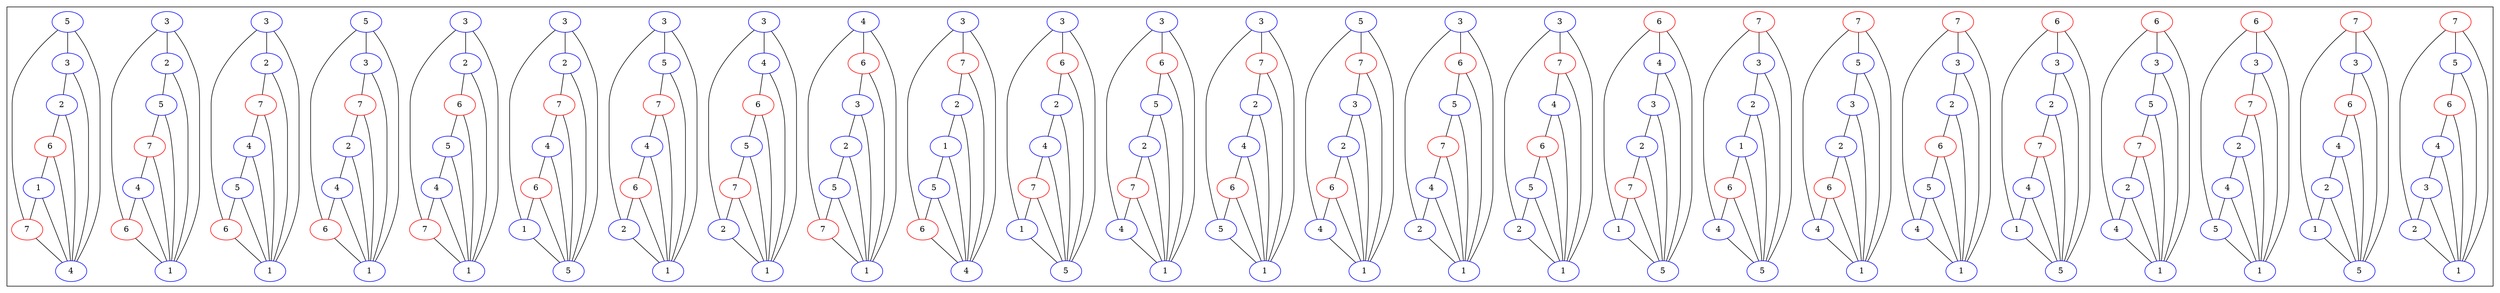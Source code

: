 digraph {
	subgraph "cluster_Graph(id=<GraphType.WHEEL: 4>, size=7)" {
		"0,0" [label=7 color=red]
		"0,1" [label=5 color=blue]
		"0,2" [label=6 color=red]
		"0,3" [label=4 color=blue]
		"0,4" [label=3 color=blue]
		"0,5" [label=2 color=blue]
		"0,6" [label=1 color=blue]
		"0,0" -> "0,1" [dir=none]
		"0,0" -> "0,5" [dir=none]
		"0,0" -> "0,6" [dir=none]
		"0,1" -> "0,2" [dir=none]
		"0,1" -> "0,6" [dir=none]
		"0,2" -> "0,3" [dir=none]
		"0,2" -> "0,6" [dir=none]
		"0,3" -> "0,4" [dir=none]
		"0,3" -> "0,6" [dir=none]
		"0,4" -> "0,5" [dir=none]
		"0,4" -> "0,6" [dir=none]
		"0,5" -> "0,6" [dir=none]
	}
	subgraph "cluster_Graph(id=<GraphType.WHEEL: 4>, size=7)" {
		"1,0" [label=7 color=red]
		"1,1" [label=3 color=blue]
		"1,2" [label=6 color=red]
		"1,3" [label=4 color=blue]
		"1,4" [label=2 color=blue]
		"1,5" [label=1 color=blue]
		"1,6" [label=5 color=blue]
		"1,0" -> "1,1" [dir=none]
		"1,0" -> "1,5" [dir=none]
		"1,0" -> "1,6" [dir=none]
		"1,1" -> "1,2" [dir=none]
		"1,1" -> "1,6" [dir=none]
		"1,2" -> "1,3" [dir=none]
		"1,2" -> "1,6" [dir=none]
		"1,3" -> "1,4" [dir=none]
		"1,3" -> "1,6" [dir=none]
		"1,4" -> "1,5" [dir=none]
		"1,4" -> "1,6" [dir=none]
		"1,5" -> "1,6" [dir=none]
	}
	subgraph "cluster_Graph(id=<GraphType.WHEEL: 4>, size=7)" {
		"2,0" [label=6 color=red]
		"2,1" [label=3 color=blue]
		"2,2" [label=7 color=red]
		"2,3" [label=2 color=blue]
		"2,4" [label=4 color=blue]
		"2,5" [label=5 color=blue]
		"2,6" [label=1 color=blue]
		"2,0" -> "2,1" [dir=none]
		"2,0" -> "2,5" [dir=none]
		"2,0" -> "2,6" [dir=none]
		"2,1" -> "2,2" [dir=none]
		"2,1" -> "2,6" [dir=none]
		"2,2" -> "2,3" [dir=none]
		"2,2" -> "2,6" [dir=none]
		"2,3" -> "2,4" [dir=none]
		"2,3" -> "2,6" [dir=none]
		"2,4" -> "2,5" [dir=none]
		"2,4" -> "2,6" [dir=none]
		"2,5" -> "2,6" [dir=none]
	}
	subgraph "cluster_Graph(id=<GraphType.WHEEL: 4>, size=7)" {
		"3,0" [label=6 color=red]
		"3,1" [label=3 color=blue]
		"3,2" [label=5 color=blue]
		"3,3" [label=7 color=red]
		"3,4" [label=2 color=blue]
		"3,5" [label=4 color=blue]
		"3,6" [label=1 color=blue]
		"3,0" -> "3,1" [dir=none]
		"3,0" -> "3,5" [dir=none]
		"3,0" -> "3,6" [dir=none]
		"3,1" -> "3,2" [dir=none]
		"3,1" -> "3,6" [dir=none]
		"3,2" -> "3,3" [dir=none]
		"3,2" -> "3,6" [dir=none]
		"3,3" -> "3,4" [dir=none]
		"3,3" -> "3,6" [dir=none]
		"3,4" -> "3,5" [dir=none]
		"3,4" -> "3,6" [dir=none]
		"3,5" -> "3,6" [dir=none]
	}
	subgraph "cluster_Graph(id=<GraphType.WHEEL: 4>, size=7)" {
		"4,0" [label=6 color=red]
		"4,1" [label=3 color=blue]
		"4,2" [label=2 color=blue]
		"4,3" [label=7 color=red]
		"4,4" [label=4 color=blue]
		"4,5" [label=1 color=blue]
		"4,6" [label=5 color=blue]
		"4,0" -> "4,1" [dir=none]
		"4,0" -> "4,5" [dir=none]
		"4,0" -> "4,6" [dir=none]
		"4,1" -> "4,2" [dir=none]
		"4,1" -> "4,6" [dir=none]
		"4,2" -> "4,3" [dir=none]
		"4,2" -> "4,6" [dir=none]
		"4,3" -> "4,4" [dir=none]
		"4,3" -> "4,6" [dir=none]
		"4,4" -> "4,5" [dir=none]
		"4,4" -> "4,6" [dir=none]
		"4,5" -> "4,6" [dir=none]
	}
	subgraph "cluster_Graph(id=<GraphType.WHEEL: 4>, size=7)" {
		"5,0" [label=7 color=red]
		"5,1" [label=3 color=blue]
		"5,2" [label=2 color=blue]
		"5,3" [label=6 color=red]
		"5,4" [label=5 color=blue]
		"5,5" [label=4 color=blue]
		"5,6" [label=1 color=blue]
		"5,0" -> "5,1" [dir=none]
		"5,0" -> "5,5" [dir=none]
		"5,0" -> "5,6" [dir=none]
		"5,1" -> "5,2" [dir=none]
		"5,1" -> "5,6" [dir=none]
		"5,2" -> "5,3" [dir=none]
		"5,2" -> "5,6" [dir=none]
		"5,3" -> "5,4" [dir=none]
		"5,3" -> "5,6" [dir=none]
		"5,4" -> "5,5" [dir=none]
		"5,4" -> "5,6" [dir=none]
		"5,5" -> "5,6" [dir=none]
	}
	subgraph "cluster_Graph(id=<GraphType.WHEEL: 4>, size=7)" {
		"6,0" [label=7 color=red]
		"6,1" [label=5 color=blue]
		"6,2" [label=3 color=blue]
		"6,3" [label=2 color=blue]
		"6,4" [label=6 color=red]
		"6,5" [label=4 color=blue]
		"6,6" [label=1 color=blue]
		"6,0" -> "6,1" [dir=none]
		"6,0" -> "6,5" [dir=none]
		"6,0" -> "6,6" [dir=none]
		"6,1" -> "6,2" [dir=none]
		"6,1" -> "6,6" [dir=none]
		"6,2" -> "6,3" [dir=none]
		"6,2" -> "6,6" [dir=none]
		"6,3" -> "6,4" [dir=none]
		"6,3" -> "6,6" [dir=none]
		"6,4" -> "6,5" [dir=none]
		"6,4" -> "6,6" [dir=none]
		"6,5" -> "6,6" [dir=none]
	}
	subgraph "cluster_Graph(id=<GraphType.WHEEL: 4>, size=7)" {
		"7,0" [label=7 color=red]
		"7,1" [label=3 color=blue]
		"7,2" [label=2 color=blue]
		"7,3" [label=1 color=blue]
		"7,4" [label=6 color=red]
		"7,5" [label=4 color=blue]
		"7,6" [label=5 color=blue]
		"7,0" -> "7,1" [dir=none]
		"7,0" -> "7,5" [dir=none]
		"7,0" -> "7,6" [dir=none]
		"7,1" -> "7,2" [dir=none]
		"7,1" -> "7,6" [dir=none]
		"7,2" -> "7,3" [dir=none]
		"7,2" -> "7,6" [dir=none]
		"7,3" -> "7,4" [dir=none]
		"7,3" -> "7,6" [dir=none]
		"7,4" -> "7,5" [dir=none]
		"7,4" -> "7,6" [dir=none]
		"7,5" -> "7,6" [dir=none]
	}
	subgraph "cluster_Graph(id=<GraphType.WHEEL: 4>, size=7)" {
		"8,0" [label=6 color=red]
		"8,1" [label=4 color=blue]
		"8,2" [label=3 color=blue]
		"8,3" [label=2 color=blue]
		"8,4" [label=7 color=red]
		"8,5" [label=1 color=blue]
		"8,6" [label=5 color=blue]
		"8,0" -> "8,1" [dir=none]
		"8,0" -> "8,5" [dir=none]
		"8,0" -> "8,6" [dir=none]
		"8,1" -> "8,2" [dir=none]
		"8,1" -> "8,6" [dir=none]
		"8,2" -> "8,3" [dir=none]
		"8,2" -> "8,6" [dir=none]
		"8,3" -> "8,4" [dir=none]
		"8,3" -> "8,6" [dir=none]
		"8,4" -> "8,5" [dir=none]
		"8,4" -> "8,6" [dir=none]
		"8,5" -> "8,6" [dir=none]
	}
	subgraph "cluster_Graph(id=<GraphType.WHEEL: 4>, size=7)" {
		"9,0" [label=3 color=blue]
		"9,1" [label=7 color=red]
		"9,2" [label=4 color=blue]
		"9,3" [label=6 color=red]
		"9,4" [label=5 color=blue]
		"9,5" [label=2 color=blue]
		"9,6" [label=1 color=blue]
		"9,0" -> "9,1" [dir=none]
		"9,0" -> "9,5" [dir=none]
		"9,0" -> "9,6" [dir=none]
		"9,1" -> "9,2" [dir=none]
		"9,1" -> "9,6" [dir=none]
		"9,2" -> "9,3" [dir=none]
		"9,2" -> "9,6" [dir=none]
		"9,3" -> "9,4" [dir=none]
		"9,3" -> "9,6" [dir=none]
		"9,4" -> "9,5" [dir=none]
		"9,4" -> "9,6" [dir=none]
		"9,5" -> "9,6" [dir=none]
	}
	subgraph "cluster_Graph(id=<GraphType.WHEEL: 4>, size=7)" {
		"10,0" [label=3 color=blue]
		"10,1" [label=6 color=red]
		"10,2" [label=5 color=blue]
		"10,3" [label=7 color=red]
		"10,4" [label=4 color=blue]
		"10,5" [label=2 color=blue]
		"10,6" [label=1 color=blue]
		"10,0" -> "10,1" [dir=none]
		"10,0" -> "10,5" [dir=none]
		"10,0" -> "10,6" [dir=none]
		"10,1" -> "10,2" [dir=none]
		"10,1" -> "10,6" [dir=none]
		"10,2" -> "10,3" [dir=none]
		"10,2" -> "10,6" [dir=none]
		"10,3" -> "10,4" [dir=none]
		"10,3" -> "10,6" [dir=none]
		"10,4" -> "10,5" [dir=none]
		"10,4" -> "10,6" [dir=none]
		"10,5" -> "10,6" [dir=none]
	}
	subgraph "cluster_Graph(id=<GraphType.WHEEL: 4>, size=7)" {
		"11,0" [label=5 color=blue]
		"11,1" [label=7 color=red]
		"11,2" [label=3 color=blue]
		"11,3" [label=2 color=blue]
		"11,4" [label=6 color=red]
		"11,5" [label=4 color=blue]
		"11,6" [label=1 color=blue]
		"11,0" -> "11,1" [dir=none]
		"11,0" -> "11,5" [dir=none]
		"11,0" -> "11,6" [dir=none]
		"11,1" -> "11,2" [dir=none]
		"11,1" -> "11,6" [dir=none]
		"11,2" -> "11,3" [dir=none]
		"11,2" -> "11,6" [dir=none]
		"11,3" -> "11,4" [dir=none]
		"11,3" -> "11,6" [dir=none]
		"11,4" -> "11,5" [dir=none]
		"11,4" -> "11,6" [dir=none]
		"11,5" -> "11,6" [dir=none]
	}
	subgraph "cluster_Graph(id=<GraphType.WHEEL: 4>, size=7)" {
		"12,0" [label=3 color=blue]
		"12,1" [label=7 color=red]
		"12,2" [label=2 color=blue]
		"12,3" [label=4 color=blue]
		"12,4" [label=6 color=red]
		"12,5" [label=5 color=blue]
		"12,6" [label=1 color=blue]
		"12,0" -> "12,1" [dir=none]
		"12,0" -> "12,5" [dir=none]
		"12,0" -> "12,6" [dir=none]
		"12,1" -> "12,2" [dir=none]
		"12,1" -> "12,6" [dir=none]
		"12,2" -> "12,3" [dir=none]
		"12,2" -> "12,6" [dir=none]
		"12,3" -> "12,4" [dir=none]
		"12,3" -> "12,6" [dir=none]
		"12,4" -> "12,5" [dir=none]
		"12,4" -> "12,6" [dir=none]
		"12,5" -> "12,6" [dir=none]
	}
	subgraph "cluster_Graph(id=<GraphType.WHEEL: 4>, size=7)" {
		"13,0" [label=3 color=blue]
		"13,1" [label=6 color=red]
		"13,2" [label=5 color=blue]
		"13,3" [label=2 color=blue]
		"13,4" [label=7 color=red]
		"13,5" [label=4 color=blue]
		"13,6" [label=1 color=blue]
		"13,0" -> "13,1" [dir=none]
		"13,0" -> "13,5" [dir=none]
		"13,0" -> "13,6" [dir=none]
		"13,1" -> "13,2" [dir=none]
		"13,1" -> "13,6" [dir=none]
		"13,2" -> "13,3" [dir=none]
		"13,2" -> "13,6" [dir=none]
		"13,3" -> "13,4" [dir=none]
		"13,3" -> "13,6" [dir=none]
		"13,4" -> "13,5" [dir=none]
		"13,4" -> "13,6" [dir=none]
		"13,5" -> "13,6" [dir=none]
	}
	subgraph "cluster_Graph(id=<GraphType.WHEEL: 4>, size=7)" {
		"14,0" [label=3 color=blue]
		"14,1" [label=6 color=red]
		"14,2" [label=2 color=blue]
		"14,3" [label=4 color=blue]
		"14,4" [label=7 color=red]
		"14,5" [label=1 color=blue]
		"14,6" [label=5 color=blue]
		"14,0" -> "14,1" [dir=none]
		"14,0" -> "14,5" [dir=none]
		"14,0" -> "14,6" [dir=none]
		"14,1" -> "14,2" [dir=none]
		"14,1" -> "14,6" [dir=none]
		"14,2" -> "14,3" [dir=none]
		"14,2" -> "14,6" [dir=none]
		"14,3" -> "14,4" [dir=none]
		"14,3" -> "14,6" [dir=none]
		"14,4" -> "14,5" [dir=none]
		"14,4" -> "14,6" [dir=none]
		"14,5" -> "14,6" [dir=none]
	}
	subgraph "cluster_Graph(id=<GraphType.WHEEL: 4>, size=7)" {
		"15,0" [label=3 color=blue]
		"15,1" [label=7 color=red]
		"15,2" [label=2 color=blue]
		"15,3" [label=1 color=blue]
		"15,4" [label=5 color=blue]
		"15,5" [label=6 color=red]
		"15,6" [label=4 color=blue]
		"15,0" -> "15,1" [dir=none]
		"15,0" -> "15,5" [dir=none]
		"15,0" -> "15,6" [dir=none]
		"15,1" -> "15,2" [dir=none]
		"15,1" -> "15,6" [dir=none]
		"15,2" -> "15,3" [dir=none]
		"15,2" -> "15,6" [dir=none]
		"15,3" -> "15,4" [dir=none]
		"15,3" -> "15,6" [dir=none]
		"15,4" -> "15,5" [dir=none]
		"15,4" -> "15,6" [dir=none]
		"15,5" -> "15,6" [dir=none]
	}
	subgraph "cluster_Graph(id=<GraphType.WHEEL: 4>, size=7)" {
		"16,0" [label=4 color=blue]
		"16,1" [label=6 color=red]
		"16,2" [label=3 color=blue]
		"16,3" [label=2 color=blue]
		"16,4" [label=5 color=blue]
		"16,5" [label=7 color=red]
		"16,6" [label=1 color=blue]
		"16,0" -> "16,1" [dir=none]
		"16,0" -> "16,5" [dir=none]
		"16,0" -> "16,6" [dir=none]
		"16,1" -> "16,2" [dir=none]
		"16,1" -> "16,6" [dir=none]
		"16,2" -> "16,3" [dir=none]
		"16,2" -> "16,6" [dir=none]
		"16,3" -> "16,4" [dir=none]
		"16,3" -> "16,6" [dir=none]
		"16,4" -> "16,5" [dir=none]
		"16,4" -> "16,6" [dir=none]
		"16,5" -> "16,6" [dir=none]
	}
	subgraph "cluster_Graph(id=<GraphType.WHEEL: 4>, size=7)" {
		"17,0" [label=3 color=blue]
		"17,1" [label=4 color=blue]
		"17,2" [label=6 color=red]
		"17,3" [label=5 color=blue]
		"17,4" [label=7 color=red]
		"17,5" [label=2 color=blue]
		"17,6" [label=1 color=blue]
		"17,0" -> "17,1" [dir=none]
		"17,0" -> "17,5" [dir=none]
		"17,0" -> "17,6" [dir=none]
		"17,1" -> "17,2" [dir=none]
		"17,1" -> "17,6" [dir=none]
		"17,2" -> "17,3" [dir=none]
		"17,2" -> "17,6" [dir=none]
		"17,3" -> "17,4" [dir=none]
		"17,3" -> "17,6" [dir=none]
		"17,4" -> "17,5" [dir=none]
		"17,4" -> "17,6" [dir=none]
		"17,5" -> "17,6" [dir=none]
	}
	subgraph "cluster_Graph(id=<GraphType.WHEEL: 4>, size=7)" {
		"18,0" [label=3 color=blue]
		"18,1" [label=5 color=blue]
		"18,2" [label=7 color=red]
		"18,3" [label=4 color=blue]
		"18,4" [label=6 color=red]
		"18,5" [label=2 color=blue]
		"18,6" [label=1 color=blue]
		"18,0" -> "18,1" [dir=none]
		"18,0" -> "18,5" [dir=none]
		"18,0" -> "18,6" [dir=none]
		"18,1" -> "18,2" [dir=none]
		"18,1" -> "18,6" [dir=none]
		"18,2" -> "18,3" [dir=none]
		"18,2" -> "18,6" [dir=none]
		"18,3" -> "18,4" [dir=none]
		"18,3" -> "18,6" [dir=none]
		"18,4" -> "18,5" [dir=none]
		"18,4" -> "18,6" [dir=none]
		"18,5" -> "18,6" [dir=none]
	}
	subgraph "cluster_Graph(id=<GraphType.WHEEL: 4>, size=7)" {
		"19,0" [label=3 color=blue]
		"19,1" [label=2 color=blue]
		"19,2" [label=7 color=red]
		"19,3" [label=4 color=blue]
		"19,4" [label=6 color=red]
		"19,5" [label=1 color=blue]
		"19,6" [label=5 color=blue]
		"19,0" -> "19,1" [dir=none]
		"19,0" -> "19,5" [dir=none]
		"19,0" -> "19,6" [dir=none]
		"19,1" -> "19,2" [dir=none]
		"19,1" -> "19,6" [dir=none]
		"19,2" -> "19,3" [dir=none]
		"19,2" -> "19,6" [dir=none]
		"19,3" -> "19,4" [dir=none]
		"19,3" -> "19,6" [dir=none]
		"19,4" -> "19,5" [dir=none]
		"19,4" -> "19,6" [dir=none]
		"19,5" -> "19,6" [dir=none]
	}
	subgraph "cluster_Graph(id=<GraphType.WHEEL: 4>, size=7)" {
		"20,0" [label=3 color=blue]
		"20,1" [label=2 color=blue]
		"20,2" [label=6 color=red]
		"20,3" [label=5 color=blue]
		"20,4" [label=4 color=blue]
		"20,5" [label=7 color=red]
		"20,6" [label=1 color=blue]
		"20,0" -> "20,1" [dir=none]
		"20,0" -> "20,5" [dir=none]
		"20,0" -> "20,6" [dir=none]
		"20,1" -> "20,2" [dir=none]
		"20,1" -> "20,6" [dir=none]
		"20,2" -> "20,3" [dir=none]
		"20,2" -> "20,6" [dir=none]
		"20,3" -> "20,4" [dir=none]
		"20,3" -> "20,6" [dir=none]
		"20,4" -> "20,5" [dir=none]
		"20,4" -> "20,6" [dir=none]
		"20,5" -> "20,6" [dir=none]
	}
	subgraph "cluster_Graph(id=<GraphType.WHEEL: 4>, size=7)" {
		"21,0" [label=5 color=blue]
		"21,1" [label=3 color=blue]
		"21,2" [label=7 color=red]
		"21,3" [label=2 color=blue]
		"21,4" [label=4 color=blue]
		"21,5" [label=6 color=red]
		"21,6" [label=1 color=blue]
		"21,0" -> "21,1" [dir=none]
		"21,0" -> "21,5" [dir=none]
		"21,0" -> "21,6" [dir=none]
		"21,1" -> "21,2" [dir=none]
		"21,1" -> "21,6" [dir=none]
		"21,2" -> "21,3" [dir=none]
		"21,2" -> "21,6" [dir=none]
		"21,3" -> "21,4" [dir=none]
		"21,3" -> "21,6" [dir=none]
		"21,4" -> "21,5" [dir=none]
		"21,4" -> "21,6" [dir=none]
		"21,5" -> "21,6" [dir=none]
	}
	subgraph "cluster_Graph(id=<GraphType.WHEEL: 4>, size=7)" {
		"22,0" [label=3 color=blue]
		"22,1" [label=2 color=blue]
		"22,2" [label=7 color=red]
		"22,3" [label=4 color=blue]
		"22,4" [label=5 color=blue]
		"22,5" [label=6 color=red]
		"22,6" [label=1 color=blue]
		"22,0" -> "22,1" [dir=none]
		"22,0" -> "22,5" [dir=none]
		"22,0" -> "22,6" [dir=none]
		"22,1" -> "22,2" [dir=none]
		"22,1" -> "22,6" [dir=none]
		"22,2" -> "22,3" [dir=none]
		"22,2" -> "22,6" [dir=none]
		"22,3" -> "22,4" [dir=none]
		"22,3" -> "22,6" [dir=none]
		"22,4" -> "22,5" [dir=none]
		"22,4" -> "22,6" [dir=none]
		"22,5" -> "22,6" [dir=none]
	}
	subgraph "cluster_Graph(id=<GraphType.WHEEL: 4>, size=7)" {
		"23,0" [label=3 color=blue]
		"23,1" [label=2 color=blue]
		"23,2" [label=5 color=blue]
		"23,3" [label=7 color=red]
		"23,4" [label=4 color=blue]
		"23,5" [label=6 color=red]
		"23,6" [label=1 color=blue]
		"23,0" -> "23,1" [dir=none]
		"23,0" -> "23,5" [dir=none]
		"23,0" -> "23,6" [dir=none]
		"23,1" -> "23,2" [dir=none]
		"23,1" -> "23,6" [dir=none]
		"23,2" -> "23,3" [dir=none]
		"23,2" -> "23,6" [dir=none]
		"23,3" -> "23,4" [dir=none]
		"23,3" -> "23,6" [dir=none]
		"23,4" -> "23,5" [dir=none]
		"23,4" -> "23,6" [dir=none]
		"23,5" -> "23,6" [dir=none]
	}
	subgraph "cluster_Graph(id=<GraphType.WHEEL: 4>, size=7)" {
		"24,0" [label=5 color=blue]
		"24,1" [label=3 color=blue]
		"24,2" [label=2 color=blue]
		"24,3" [label=6 color=red]
		"24,4" [label=1 color=blue]
		"24,5" [label=7 color=red]
		"24,6" [label=4 color=blue]
		"24,0" -> "24,1" [dir=none]
		"24,0" -> "24,5" [dir=none]
		"24,0" -> "24,6" [dir=none]
		"24,1" -> "24,2" [dir=none]
		"24,1" -> "24,6" [dir=none]
		"24,2" -> "24,3" [dir=none]
		"24,2" -> "24,6" [dir=none]
		"24,3" -> "24,4" [dir=none]
		"24,3" -> "24,6" [dir=none]
		"24,4" -> "24,5" [dir=none]
		"24,4" -> "24,6" [dir=none]
		"24,5" -> "24,6" [dir=none]
	}
}

